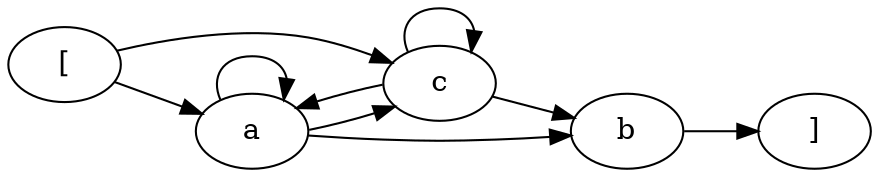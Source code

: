 digraph G {
rankdir = LR
label = "";
esg0_vertex0 -> esg0_vertex1;
esg0_vertex0 -> esg0_vertex3;
esg0_vertex2 -> esg0_vertex4;
esg0_vertex1 -> esg0_vertex1;
esg0_vertex3 -> esg0_vertex3;
esg0_vertex1 -> esg0_vertex2;
esg0_vertex1 -> esg0_vertex3;
esg0_vertex3 -> esg0_vertex1;
esg0_vertex3 -> esg0_vertex2;
esg0_vertex0 [label = "["]
esg0_vertex1 [label = "a"]
esg0_vertex3 [label = "c"]
esg0_vertex2 [label = "b"]
esg0_vertex4 [label = "]"]
}
